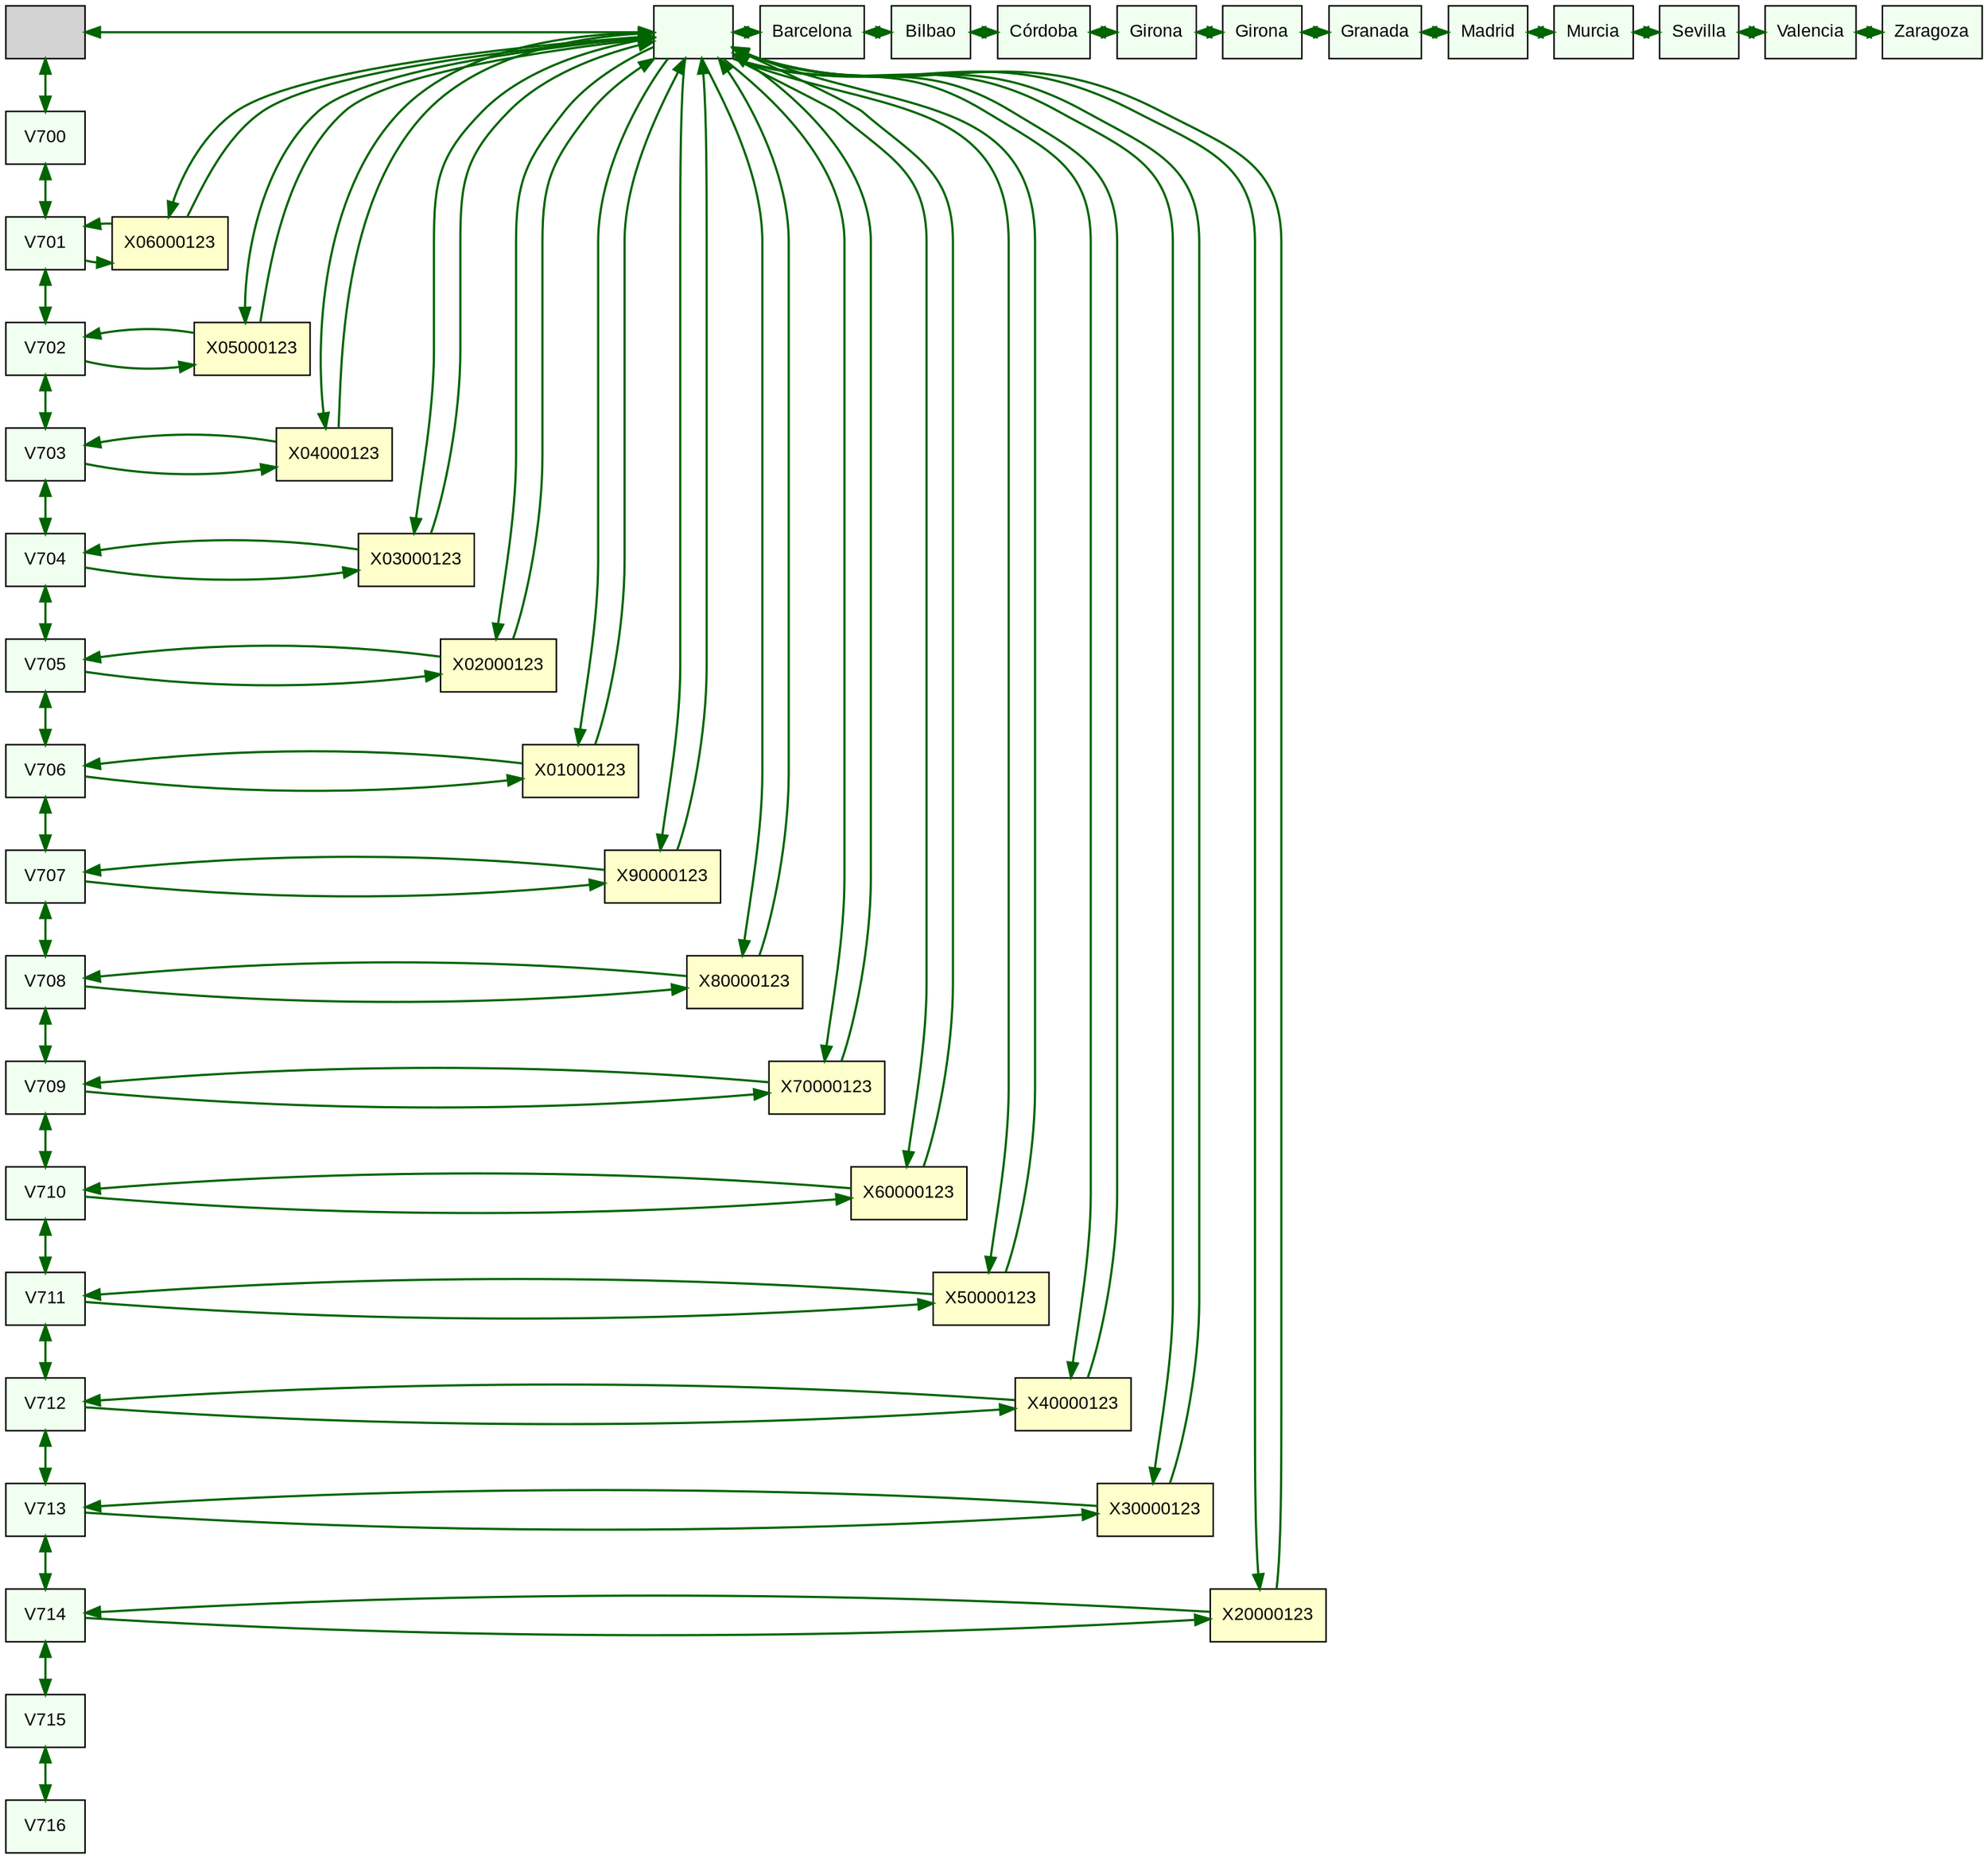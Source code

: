 digraph G {
node [shape=box, style=filled, fontname="Arial", fontsize=12];
edge [color="#006400", penwidth=1.5];
matriz [label="", group=filas];
U1[label = "V700" , group = filas, fillcolor="#f0fff0"];
U2[label = "V701" , group = filas, fillcolor="#f0fff0"];
U3[label = "V702" , group = filas, fillcolor="#f0fff0"];
U4[label = "V703" , group = filas, fillcolor="#f0fff0"];
U5[label = "V704" , group = filas, fillcolor="#f0fff0"];
U6[label = "V705" , group = filas, fillcolor="#f0fff0"];
U7[label = "V706" , group = filas, fillcolor="#f0fff0"];
U8[label = "V707" , group = filas, fillcolor="#f0fff0"];
U9[label = "V708" , group = filas, fillcolor="#f0fff0"];
U10[label = "V709" , group = filas, fillcolor="#f0fff0"];
U11[label = "V710" , group = filas, fillcolor="#f0fff0"];
U12[label = "V711" , group = filas, fillcolor="#f0fff0"];
U13[label = "V712" , group = filas, fillcolor="#f0fff0"];
U14[label = "V713" , group = filas, fillcolor="#f0fff0"];
U15[label = "V714" , group = filas, fillcolor="#f0fff0"];
U16[label = "V715" , group = filas, fillcolor="#f0fff0"];
U17[label = "V716" , group = filas, fillcolor="#f0fff0"];
matriz -> U1 [dir=both] ;
U1 -> U2 [dir=both];
U2 -> U3 [dir=both];
U3 -> U4 [dir=both];
U4 -> U5 [dir=both];
U5 -> U6 [dir=both];
U6 -> U7 [dir=both];
U7 -> U8 [dir=both];
U8 -> U9 [dir=both];
U9 -> U10 [dir=both];
U10 -> U11 [dir=both];
U11 -> U12 [dir=both];
U12 -> U13 [dir=both];
U13 -> U14 [dir=both];
U14 -> U15 [dir=both];
U15 -> U16 [dir=both];
U16 -> U17 [dir=both];
A1[label = "" , group = 1, fillcolor="#f0fff0"];
A2[label = "Barcelona" , group = 2, fillcolor="#f0fff0"];
A3[label = "Bilbao" , group = 3, fillcolor="#f0fff0"];
A4[label = "Córdoba" , group = 4, fillcolor="#f0fff0"];
A5[label = "Girona" , group = 5, fillcolor="#f0fff0"];
A6[label = "Girona" , group = 6, fillcolor="#f0fff0"];
A7[label = "Granada" , group = 7, fillcolor="#f0fff0"];
A8[label = "Madrid" , group = 8, fillcolor="#f0fff0"];
A9[label = "Murcia" , group = 9, fillcolor="#f0fff0"];
A10[label = "Sevilla" , group = 10, fillcolor="#f0fff0"];
A11[label = "Valencia" , group = 11, fillcolor="#f0fff0"];
A12[label = "Zaragoza" , group = 12, fillcolor="#f0fff0"];
matriz -> A1 [dir=both] ;
A1 -> A2 [dir=both] ;
A2 -> A3 [dir=both] ;
A3 -> A4 [dir=both] ;
A4 -> A5 [dir=both] ;
A5 -> A6 [dir=both] ;
A6 -> A7 [dir=both] ;
A7 -> A8 [dir=both] ;
A8 -> A9 [dir=both] ;
A9 -> A10 [dir=both] ;
A10 -> A11 [dir=both] ;
A11 -> A12 [dir=both] ;
{ rank = same; matriz;
A1;
A2;
A3;
A4;
A5;
A6;
A7;
A8;
A9;
A10;
A11;
A12;
}
X1Y2 [ label = "X06000123", style=filled, fillcolor="#ffffcc", group = 1] ;
U2 -> X1Y2 ;
X1Y2 -> U2 ;
A1 -> X1Y2 ;
X1Y2 -> A1 ;
X1Y3 [ label = "X05000123", style=filled, fillcolor="#ffffcc", group = 1] ;
U3 -> X1Y3 ;
X1Y3 -> U3 ;
A1 -> X1Y3 ;
X1Y3 -> A1 ;
X1Y4 [ label = "X04000123", style=filled, fillcolor="#ffffcc", group = 1] ;
U4 -> X1Y4 ;
X1Y4 -> U4 ;
A1 -> X1Y4 ;
X1Y4 -> A1 ;
X1Y5 [ label = "X03000123", style=filled, fillcolor="#ffffcc", group = 1] ;
U5 -> X1Y5 ;
X1Y5 -> U5 ;
A1 -> X1Y5 ;
X1Y5 -> A1 ;
X1Y6 [ label = "X02000123", style=filled, fillcolor="#ffffcc", group = 1] ;
U6 -> X1Y6 ;
X1Y6 -> U6 ;
A1 -> X1Y6 ;
X1Y6 -> A1 ;
X1Y7 [ label = "X01000123", style=filled, fillcolor="#ffffcc", group = 1] ;
U7 -> X1Y7 ;
X1Y7 -> U7 ;
A1 -> X1Y7 ;
X1Y7 -> A1 ;
X1Y8 [ label = "X90000123", style=filled, fillcolor="#ffffcc", group = 1] ;
U8 -> X1Y8 ;
X1Y8 -> U8 ;
A1 -> X1Y8 ;
X1Y8 -> A1 ;
X1Y9 [ label = "X80000123", style=filled, fillcolor="#ffffcc", group = 1] ;
U9 -> X1Y9 ;
X1Y9 -> U9 ;
A1 -> X1Y9 ;
X1Y9 -> A1 ;
X1Y10 [ label = "X70000123", style=filled, fillcolor="#ffffcc", group = 1] ;
U10 -> X1Y10 ;
X1Y10 -> U10 ;
A1 -> X1Y10 ;
X1Y10 -> A1 ;
X1Y11 [ label = "X60000123", style=filled, fillcolor="#ffffcc", group = 1] ;
U11 -> X1Y11 ;
X1Y11 -> U11 ;
A1 -> X1Y11 ;
X1Y11 -> A1 ;
X1Y12 [ label = "X50000123", style=filled, fillcolor="#ffffcc", group = 1] ;
U12 -> X1Y12 ;
X1Y12 -> U12 ;
A1 -> X1Y12 ;
X1Y12 -> A1 ;
X1Y13 [ label = "X40000123", style=filled, fillcolor="#ffffcc", group = 1] ;
U13 -> X1Y13 ;
X1Y13 -> U13 ;
A1 -> X1Y13 ;
X1Y13 -> A1 ;
X1Y14 [ label = "X30000123", style=filled, fillcolor="#ffffcc", group = 1] ;
U14 -> X1Y14 ;
X1Y14 -> U14 ;
A1 -> X1Y14 ;
X1Y14 -> A1 ;
X1Y15 [ label = "X20000123", style=filled, fillcolor="#ffffcc", group = 1] ;
U15 -> X1Y15 ;
X1Y15 -> U15 ;
A1 -> X1Y15 ;
X1Y15 -> A1 ;
{rank = same ; U1 ;
}
{rank = same ; U2 ;
X1Y2 ;}
{rank = same ; U3 ;
X1Y3 ;}
{rank = same ; U4 ;
X1Y4 ;}
{rank = same ; U5 ;
X1Y5 ;}
{rank = same ; U6 ;
X1Y6 ;}
{rank = same ; U7 ;
X1Y7 ;}
{rank = same ; U8 ;
X1Y8 ;}
{rank = same ; U9 ;
X1Y9 ;}
{rank = same ; U10 ;
X1Y10 ;}
{rank = same ; U11 ;
X1Y11 ;}
{rank = same ; U12 ;
X1Y12 ;}
{rank = same ; U13 ;
X1Y13 ;}
{rank = same ; U14 ;
X1Y14 ;}
{rank = same ; U15 ;
X1Y15 ;}
{rank = same ; U16 ;
}
{rank = same ; U17 ;
}
}
